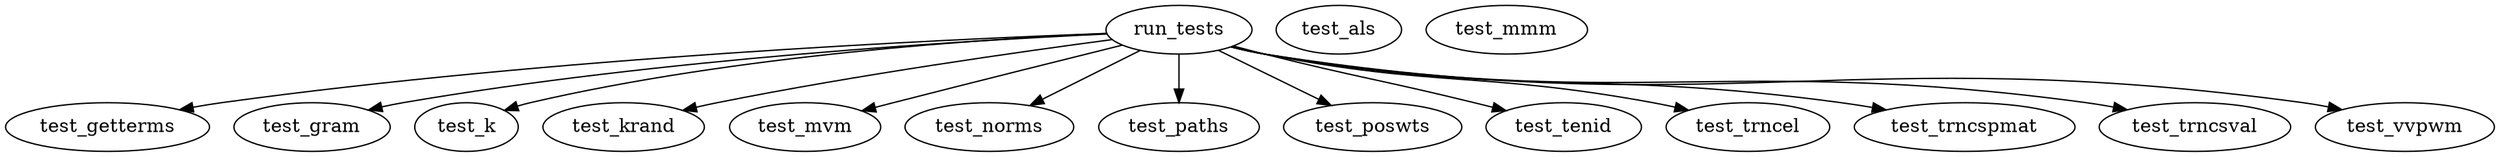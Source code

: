 /* Created by mdot for Matlab */
digraph m2html {
  run_tests -> test_getterms;
  run_tests -> test_gram;
  run_tests -> test_k;
  run_tests -> test_krand;
  run_tests -> test_mvm;
  run_tests -> test_norms;
  run_tests -> test_paths;
  run_tests -> test_poswts;
  run_tests -> test_tenid;
  run_tests -> test_trncel;
  run_tests -> test_trncspmat;
  run_tests -> test_trncsval;
  run_tests -> test_vvpwm;

  run_tests [URL="run_tests.html"];
  test_als [URL="test_als.html"];
  test_getterms [URL="test_getterms.html"];
  test_gram [URL="test_gram.html"];
  test_k [URL="test_k.html"];
  test_krand [URL="test_krand.html"];
  test_mmm [URL="test_mmm.html"];
  test_mvm [URL="test_mvm.html"];
  test_norms [URL="test_norms.html"];
  test_paths [URL="test_paths.html"];
  test_poswts [URL="test_poswts.html"];
  test_tenid [URL="test_tenid.html"];
  test_trncel [URL="test_trncel.html"];
  test_trncspmat [URL="test_trncspmat.html"];
  test_trncsval [URL="test_trncsval.html"];
  test_vvpwm [URL="test_vvpwm.html"];
}
